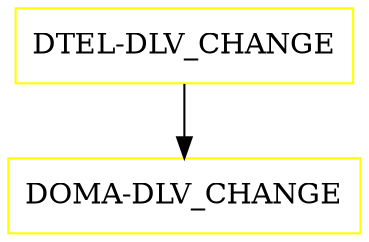 digraph G {
  "DTEL-DLV_CHANGE" [shape=box,color=yellow];
  "DOMA-DLV_CHANGE" [shape=box,color=yellow,URL="./DOMA_DLV_CHANGE.html"];
  "DTEL-DLV_CHANGE" -> "DOMA-DLV_CHANGE";
}
